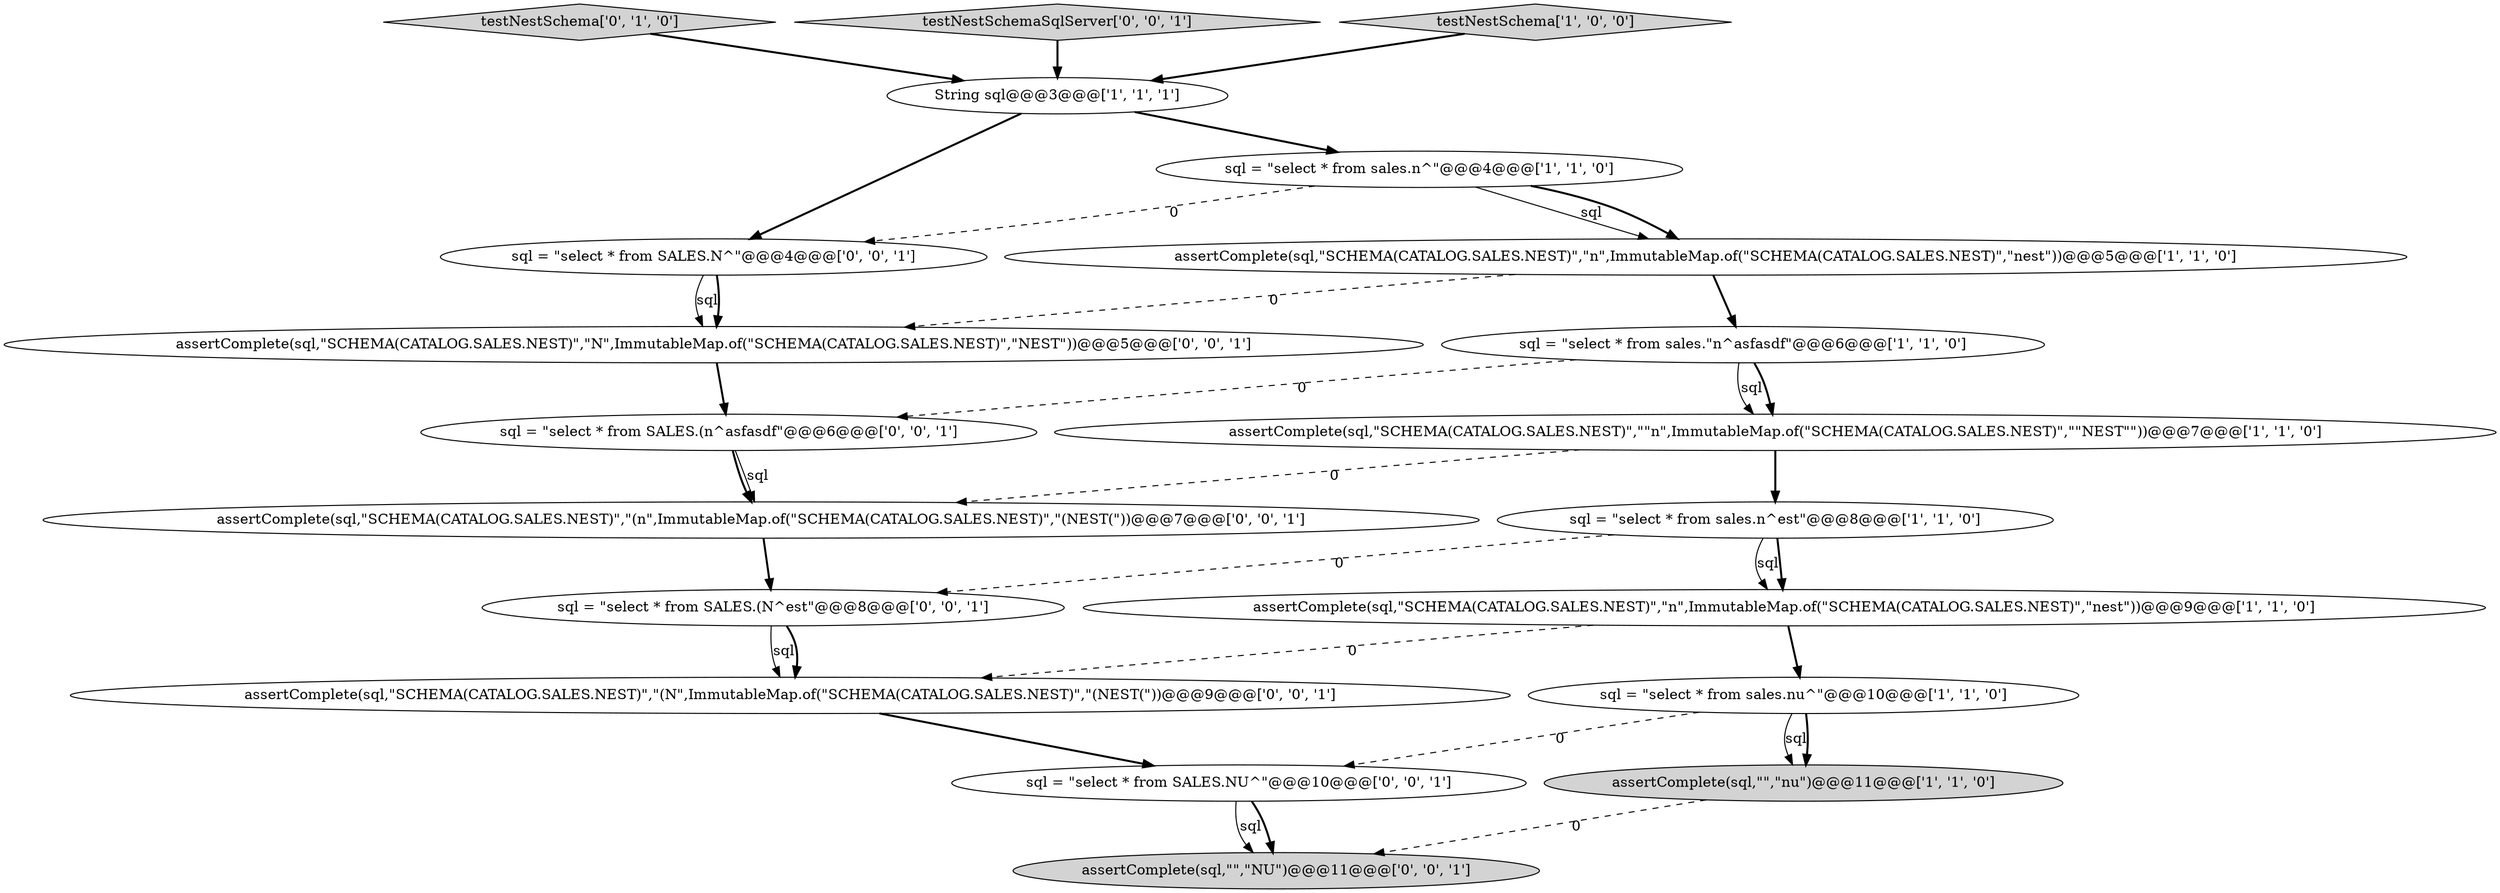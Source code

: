 digraph {
8 [style = filled, label = "sql = \"select * from sales.\"n^asfasdf\"@@@6@@@['1', '1', '0']", fillcolor = white, shape = ellipse image = "AAA0AAABBB1BBB"];
17 [style = filled, label = "sql = \"select * from SALES.NU^\"@@@10@@@['0', '0', '1']", fillcolor = white, shape = ellipse image = "AAA0AAABBB3BBB"];
0 [style = filled, label = "assertComplete(sql,\"SCHEMA(CATALOG.SALES.NEST)\",\"\"n\",ImmutableMap.of(\"SCHEMA(CATALOG.SALES.NEST)\",\"\"NEST\"\"))@@@7@@@['1', '1', '0']", fillcolor = white, shape = ellipse image = "AAA0AAABBB1BBB"];
10 [style = filled, label = "testNestSchema['0', '1', '0']", fillcolor = lightgray, shape = diamond image = "AAA0AAABBB2BBB"];
4 [style = filled, label = "sql = \"select * from sales.n^est\"@@@8@@@['1', '1', '0']", fillcolor = white, shape = ellipse image = "AAA0AAABBB1BBB"];
12 [style = filled, label = "assertComplete(sql,\"\",\"NU\")@@@11@@@['0', '0', '1']", fillcolor = lightgray, shape = ellipse image = "AAA0AAABBB3BBB"];
13 [style = filled, label = "assertComplete(sql,\"SCHEMA(CATALOG.SALES.NEST)\",\"(N\",ImmutableMap.of(\"SCHEMA(CATALOG.SALES.NEST)\",\"(NEST(\"))@@@9@@@['0', '0', '1']", fillcolor = white, shape = ellipse image = "AAA0AAABBB3BBB"];
5 [style = filled, label = "assertComplete(sql,\"SCHEMA(CATALOG.SALES.NEST)\",\"n\",ImmutableMap.of(\"SCHEMA(CATALOG.SALES.NEST)\",\"nest\"))@@@9@@@['1', '1', '0']", fillcolor = white, shape = ellipse image = "AAA0AAABBB1BBB"];
11 [style = filled, label = "testNestSchemaSqlServer['0', '0', '1']", fillcolor = lightgray, shape = diamond image = "AAA0AAABBB3BBB"];
1 [style = filled, label = "assertComplete(sql,\"\",\"nu\")@@@11@@@['1', '1', '0']", fillcolor = lightgray, shape = ellipse image = "AAA0AAABBB1BBB"];
9 [style = filled, label = "sql = \"select * from sales.nu^\"@@@10@@@['1', '1', '0']", fillcolor = white, shape = ellipse image = "AAA0AAABBB1BBB"];
14 [style = filled, label = "sql = \"select * from SALES.N^\"@@@4@@@['0', '0', '1']", fillcolor = white, shape = ellipse image = "AAA0AAABBB3BBB"];
2 [style = filled, label = "sql = \"select * from sales.n^\"@@@4@@@['1', '1', '0']", fillcolor = white, shape = ellipse image = "AAA0AAABBB1BBB"];
6 [style = filled, label = "String sql@@@3@@@['1', '1', '1']", fillcolor = white, shape = ellipse image = "AAA0AAABBB1BBB"];
18 [style = filled, label = "sql = \"select * from SALES.(N^est\"@@@8@@@['0', '0', '1']", fillcolor = white, shape = ellipse image = "AAA0AAABBB3BBB"];
19 [style = filled, label = "assertComplete(sql,\"SCHEMA(CATALOG.SALES.NEST)\",\"N\",ImmutableMap.of(\"SCHEMA(CATALOG.SALES.NEST)\",\"NEST\"))@@@5@@@['0', '0', '1']", fillcolor = white, shape = ellipse image = "AAA0AAABBB3BBB"];
15 [style = filled, label = "assertComplete(sql,\"SCHEMA(CATALOG.SALES.NEST)\",\"(n\",ImmutableMap.of(\"SCHEMA(CATALOG.SALES.NEST)\",\"(NEST(\"))@@@7@@@['0', '0', '1']", fillcolor = white, shape = ellipse image = "AAA0AAABBB3BBB"];
16 [style = filled, label = "sql = \"select * from SALES.(n^asfasdf\"@@@6@@@['0', '0', '1']", fillcolor = white, shape = ellipse image = "AAA0AAABBB3BBB"];
3 [style = filled, label = "testNestSchema['1', '0', '0']", fillcolor = lightgray, shape = diamond image = "AAA0AAABBB1BBB"];
7 [style = filled, label = "assertComplete(sql,\"SCHEMA(CATALOG.SALES.NEST)\",\"n\",ImmutableMap.of(\"SCHEMA(CATALOG.SALES.NEST)\",\"nest\"))@@@5@@@['1', '1', '0']", fillcolor = white, shape = ellipse image = "AAA0AAABBB1BBB"];
5->13 [style = dashed, label="0"];
4->18 [style = dashed, label="0"];
16->15 [style = bold, label=""];
16->15 [style = solid, label="sql"];
2->7 [style = solid, label="sql"];
8->16 [style = dashed, label="0"];
8->0 [style = solid, label="sql"];
5->9 [style = bold, label=""];
14->19 [style = solid, label="sql"];
9->1 [style = solid, label="sql"];
18->13 [style = solid, label="sql"];
11->6 [style = bold, label=""];
0->15 [style = dashed, label="0"];
3->6 [style = bold, label=""];
14->19 [style = bold, label=""];
17->12 [style = solid, label="sql"];
7->8 [style = bold, label=""];
15->18 [style = bold, label=""];
10->6 [style = bold, label=""];
19->16 [style = bold, label=""];
6->2 [style = bold, label=""];
8->0 [style = bold, label=""];
6->14 [style = bold, label=""];
1->12 [style = dashed, label="0"];
13->17 [style = bold, label=""];
17->12 [style = bold, label=""];
2->14 [style = dashed, label="0"];
7->19 [style = dashed, label="0"];
0->4 [style = bold, label=""];
9->17 [style = dashed, label="0"];
18->13 [style = bold, label=""];
4->5 [style = solid, label="sql"];
2->7 [style = bold, label=""];
9->1 [style = bold, label=""];
4->5 [style = bold, label=""];
}
